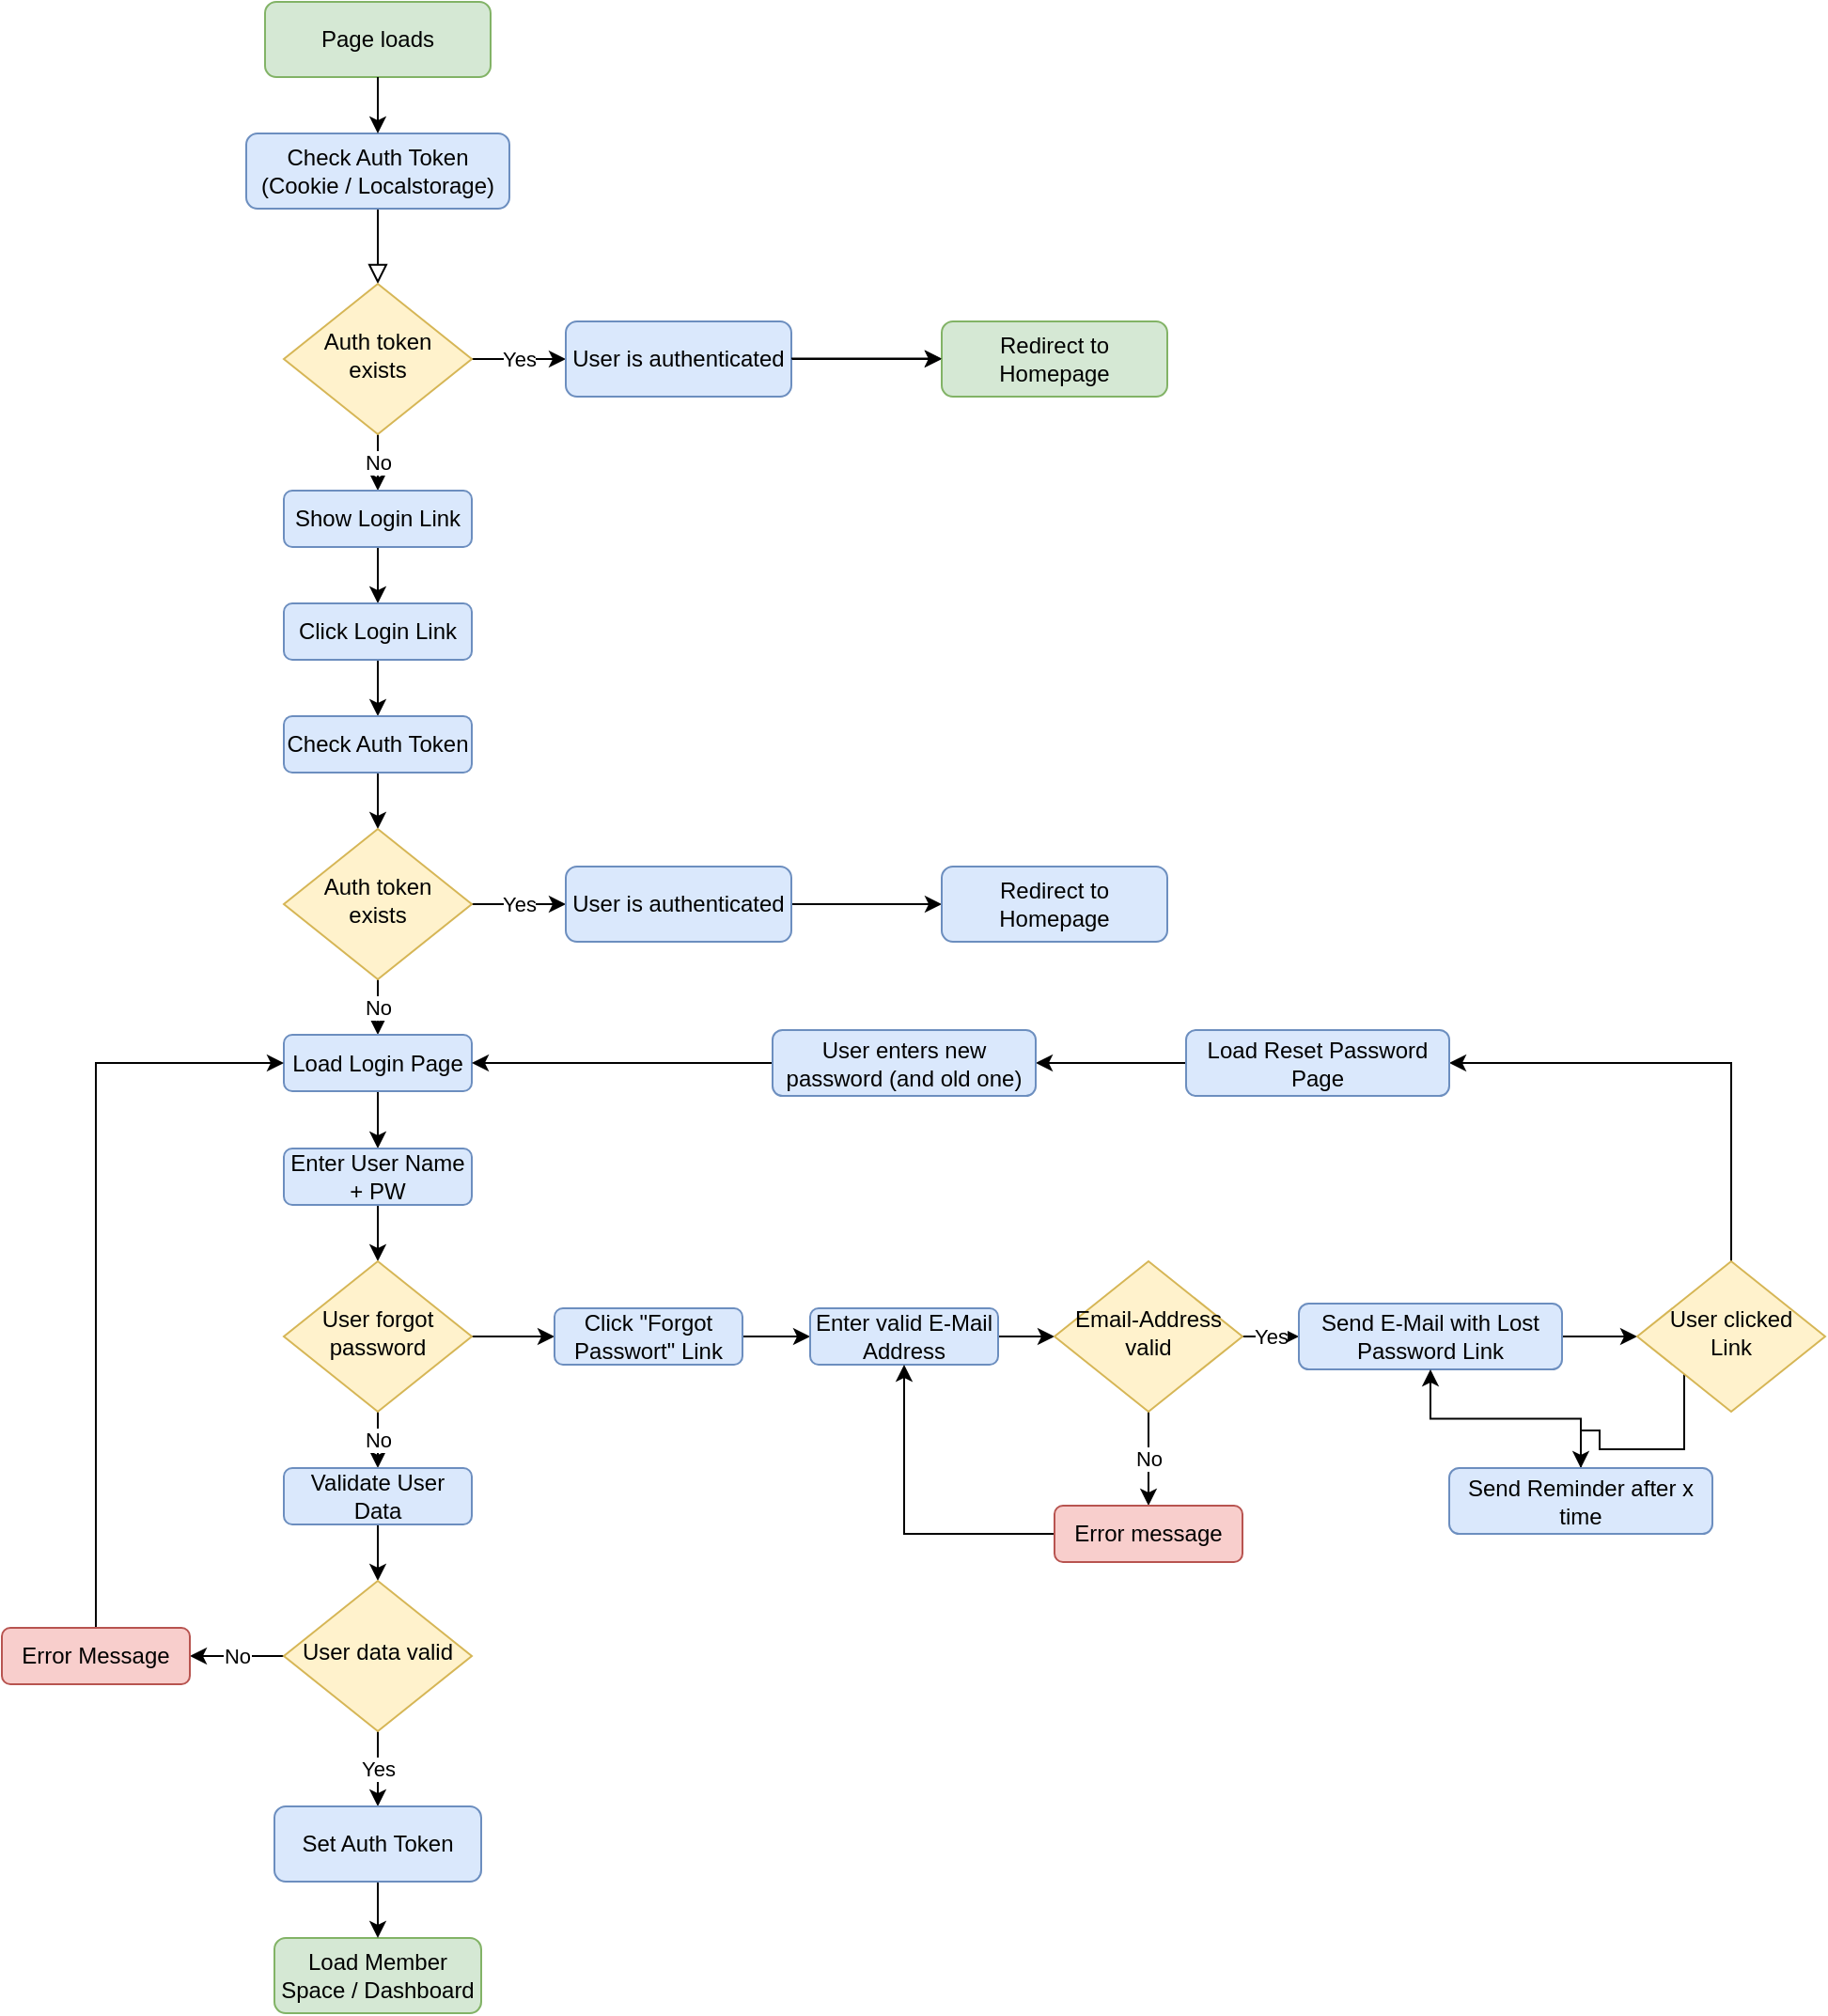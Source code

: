 <mxfile version="13.1.3" type="device"><diagram id="C5RBs43oDa-KdzZeNtuy" name="Page-1"><mxGraphModel dx="1422" dy="713" grid="1" gridSize="10" guides="1" tooltips="1" connect="1" arrows="1" fold="1" page="1" pageScale="1" pageWidth="827" pageHeight="1169" math="0" shadow="0"><root><mxCell id="WIyWlLk6GJQsqaUBKTNV-0"/><mxCell id="WIyWlLk6GJQsqaUBKTNV-1" parent="WIyWlLk6GJQsqaUBKTNV-0"/><mxCell id="WIyWlLk6GJQsqaUBKTNV-2" value="" style="rounded=0;html=1;jettySize=auto;orthogonalLoop=1;fontSize=11;endArrow=block;endFill=0;endSize=8;strokeWidth=1;shadow=0;labelBackgroundColor=none;edgeStyle=orthogonalEdgeStyle;" parent="WIyWlLk6GJQsqaUBKTNV-1" source="WIyWlLk6GJQsqaUBKTNV-3" target="WIyWlLk6GJQsqaUBKTNV-6" edge="1"><mxGeometry relative="1" as="geometry"/></mxCell><mxCell id="WIyWlLk6GJQsqaUBKTNV-3" value="Check Auth Token (Cookie / Localstorage)" style="rounded=1;whiteSpace=wrap;html=1;fontSize=12;glass=0;strokeWidth=1;shadow=0;fillColor=#dae8fc;strokeColor=#6c8ebf;" parent="WIyWlLk6GJQsqaUBKTNV-1" vertex="1"><mxGeometry x="150" y="90" width="140" height="40" as="geometry"/></mxCell><mxCell id="fWklI8TXxOahvcc1qN_I-2" value="Yes" style="edgeStyle=orthogonalEdgeStyle;rounded=0;orthogonalLoop=1;jettySize=auto;html=1;" edge="1" parent="WIyWlLk6GJQsqaUBKTNV-1" source="WIyWlLk6GJQsqaUBKTNV-6" target="WIyWlLk6GJQsqaUBKTNV-7"><mxGeometry relative="1" as="geometry"/></mxCell><mxCell id="fWklI8TXxOahvcc1qN_I-19" value="No" style="edgeStyle=orthogonalEdgeStyle;rounded=0;orthogonalLoop=1;jettySize=auto;html=1;exitX=0.5;exitY=1;exitDx=0;exitDy=0;entryX=0.5;entryY=0;entryDx=0;entryDy=0;" edge="1" parent="WIyWlLk6GJQsqaUBKTNV-1" source="WIyWlLk6GJQsqaUBKTNV-6" target="fWklI8TXxOahvcc1qN_I-5"><mxGeometry relative="1" as="geometry"/></mxCell><mxCell id="WIyWlLk6GJQsqaUBKTNV-6" value="Auth token exists" style="rhombus;whiteSpace=wrap;html=1;shadow=0;fontFamily=Helvetica;fontSize=12;align=center;strokeWidth=1;spacing=6;spacingTop=-4;fillColor=#fff2cc;strokeColor=#d6b656;" parent="WIyWlLk6GJQsqaUBKTNV-1" vertex="1"><mxGeometry x="170" y="170" width="100" height="80" as="geometry"/></mxCell><mxCell id="fWklI8TXxOahvcc1qN_I-4" value="" style="edgeStyle=orthogonalEdgeStyle;rounded=0;orthogonalLoop=1;jettySize=auto;html=1;" edge="1" parent="WIyWlLk6GJQsqaUBKTNV-1" source="WIyWlLk6GJQsqaUBKTNV-7" target="fWklI8TXxOahvcc1qN_I-3"><mxGeometry relative="1" as="geometry"/></mxCell><mxCell id="WIyWlLk6GJQsqaUBKTNV-7" value="User is authenticated" style="rounded=1;whiteSpace=wrap;html=1;fontSize=12;glass=0;strokeWidth=1;shadow=0;fillColor=#dae8fc;strokeColor=#6c8ebf;" parent="WIyWlLk6GJQsqaUBKTNV-1" vertex="1"><mxGeometry x="320" y="190" width="120" height="40" as="geometry"/></mxCell><mxCell id="fWklI8TXxOahvcc1qN_I-3" value="Redirect to Homepage" style="rounded=1;whiteSpace=wrap;html=1;fontSize=12;glass=0;strokeWidth=1;shadow=0;fillColor=#d5e8d4;strokeColor=#82b366;" vertex="1" parent="WIyWlLk6GJQsqaUBKTNV-1"><mxGeometry x="520" y="190" width="120" height="40" as="geometry"/></mxCell><mxCell id="WIyWlLk6GJQsqaUBKTNV-8" value="No" style="rounded=0;html=1;jettySize=auto;orthogonalLoop=1;fontSize=11;endArrow=block;endFill=0;endSize=8;strokeWidth=1;shadow=0;labelBackgroundColor=none;edgeStyle=orthogonalEdgeStyle;" parent="WIyWlLk6GJQsqaUBKTNV-1" target="WIyWlLk6GJQsqaUBKTNV-11" edge="1"><mxGeometry x="0.333" y="20" relative="1" as="geometry"><mxPoint as="offset"/><mxPoint x="220" y="360" as="sourcePoint"/></mxGeometry></mxCell><mxCell id="WIyWlLk6GJQsqaUBKTNV-9" value="Yes" style="edgeStyle=orthogonalEdgeStyle;rounded=0;html=1;jettySize=auto;orthogonalLoop=1;fontSize=11;endArrow=block;endFill=0;endSize=8;strokeWidth=1;shadow=0;labelBackgroundColor=none;" parent="WIyWlLk6GJQsqaUBKTNV-1" target="WIyWlLk6GJQsqaUBKTNV-12" edge="1"><mxGeometry y="10" relative="1" as="geometry"><mxPoint as="offset"/><mxPoint x="269.964" y="320.029" as="sourcePoint"/></mxGeometry></mxCell><mxCell id="fWklI8TXxOahvcc1qN_I-0" value="Page loads" style="rounded=1;whiteSpace=wrap;html=1;fontSize=12;glass=0;strokeWidth=1;shadow=0;fillColor=#d5e8d4;strokeColor=#82b366;" vertex="1" parent="WIyWlLk6GJQsqaUBKTNV-1"><mxGeometry x="160" y="20" width="120" height="40" as="geometry"/></mxCell><mxCell id="fWklI8TXxOahvcc1qN_I-1" value="" style="endArrow=classic;html=1;exitX=0.5;exitY=1;exitDx=0;exitDy=0;" edge="1" parent="WIyWlLk6GJQsqaUBKTNV-1" source="fWklI8TXxOahvcc1qN_I-0" target="WIyWlLk6GJQsqaUBKTNV-3"><mxGeometry width="50" height="50" relative="1" as="geometry"><mxPoint x="260" y="160" as="sourcePoint"/><mxPoint x="310" y="110" as="targetPoint"/></mxGeometry></mxCell><mxCell id="fWklI8TXxOahvcc1qN_I-18" style="edgeStyle=orthogonalEdgeStyle;rounded=0;orthogonalLoop=1;jettySize=auto;html=1;exitX=0.5;exitY=1;exitDx=0;exitDy=0;" edge="1" parent="WIyWlLk6GJQsqaUBKTNV-1" source="fWklI8TXxOahvcc1qN_I-5" target="fWklI8TXxOahvcc1qN_I-7"><mxGeometry relative="1" as="geometry"/></mxCell><mxCell id="fWklI8TXxOahvcc1qN_I-5" value="Show Login Link" style="rounded=1;whiteSpace=wrap;html=1;fillColor=#dae8fc;strokeColor=#6c8ebf;" vertex="1" parent="WIyWlLk6GJQsqaUBKTNV-1"><mxGeometry x="170" y="280" width="100" height="30" as="geometry"/></mxCell><mxCell id="fWklI8TXxOahvcc1qN_I-17" style="edgeStyle=orthogonalEdgeStyle;rounded=0;orthogonalLoop=1;jettySize=auto;html=1;exitX=0.5;exitY=1;exitDx=0;exitDy=0;entryX=0.5;entryY=0;entryDx=0;entryDy=0;" edge="1" parent="WIyWlLk6GJQsqaUBKTNV-1" source="fWklI8TXxOahvcc1qN_I-7" target="fWklI8TXxOahvcc1qN_I-8"><mxGeometry relative="1" as="geometry"/></mxCell><mxCell id="fWklI8TXxOahvcc1qN_I-7" value="Click Login Link" style="rounded=1;whiteSpace=wrap;html=1;fillColor=#dae8fc;strokeColor=#6c8ebf;" vertex="1" parent="WIyWlLk6GJQsqaUBKTNV-1"><mxGeometry x="170" y="340" width="100" height="30" as="geometry"/></mxCell><mxCell id="fWklI8TXxOahvcc1qN_I-15" style="edgeStyle=orthogonalEdgeStyle;rounded=0;orthogonalLoop=1;jettySize=auto;html=1;exitX=0.5;exitY=1;exitDx=0;exitDy=0;entryX=0.5;entryY=0;entryDx=0;entryDy=0;" edge="1" parent="WIyWlLk6GJQsqaUBKTNV-1" source="fWklI8TXxOahvcc1qN_I-8" target="fWklI8TXxOahvcc1qN_I-10"><mxGeometry relative="1" as="geometry"/></mxCell><mxCell id="fWklI8TXxOahvcc1qN_I-8" value="Check Auth Token" style="rounded=1;whiteSpace=wrap;html=1;fillColor=#dae8fc;strokeColor=#6c8ebf;" vertex="1" parent="WIyWlLk6GJQsqaUBKTNV-1"><mxGeometry x="170" y="400" width="100" height="30" as="geometry"/></mxCell><mxCell id="fWklI8TXxOahvcc1qN_I-9" value="" style="edgeStyle=orthogonalEdgeStyle;rounded=0;orthogonalLoop=1;jettySize=auto;html=1;" edge="1" parent="WIyWlLk6GJQsqaUBKTNV-1"><mxGeometry relative="1" as="geometry"><mxPoint x="440" y="209.71" as="sourcePoint"/><mxPoint x="520" y="209.71" as="targetPoint"/></mxGeometry></mxCell><mxCell id="fWklI8TXxOahvcc1qN_I-13" value="Yes" style="edgeStyle=orthogonalEdgeStyle;rounded=0;orthogonalLoop=1;jettySize=auto;html=1;exitX=1;exitY=0.5;exitDx=0;exitDy=0;entryX=0;entryY=0.5;entryDx=0;entryDy=0;" edge="1" parent="WIyWlLk6GJQsqaUBKTNV-1" source="fWklI8TXxOahvcc1qN_I-10" target="fWklI8TXxOahvcc1qN_I-11"><mxGeometry relative="1" as="geometry"/></mxCell><mxCell id="fWklI8TXxOahvcc1qN_I-21" value="No" style="edgeStyle=orthogonalEdgeStyle;rounded=0;orthogonalLoop=1;jettySize=auto;html=1;exitX=0.5;exitY=1;exitDx=0;exitDy=0;" edge="1" parent="WIyWlLk6GJQsqaUBKTNV-1" source="fWklI8TXxOahvcc1qN_I-10" target="fWklI8TXxOahvcc1qN_I-20"><mxGeometry relative="1" as="geometry"/></mxCell><mxCell id="fWklI8TXxOahvcc1qN_I-10" value="Auth token exists" style="rhombus;whiteSpace=wrap;html=1;shadow=0;fontFamily=Helvetica;fontSize=12;align=center;strokeWidth=1;spacing=6;spacingTop=-4;fillColor=#fff2cc;strokeColor=#d6b656;" vertex="1" parent="WIyWlLk6GJQsqaUBKTNV-1"><mxGeometry x="170" y="460" width="100" height="80" as="geometry"/></mxCell><mxCell id="fWklI8TXxOahvcc1qN_I-14" style="edgeStyle=orthogonalEdgeStyle;rounded=0;orthogonalLoop=1;jettySize=auto;html=1;exitX=1;exitY=0.5;exitDx=0;exitDy=0;entryX=0;entryY=0.5;entryDx=0;entryDy=0;" edge="1" parent="WIyWlLk6GJQsqaUBKTNV-1" source="fWklI8TXxOahvcc1qN_I-11" target="fWklI8TXxOahvcc1qN_I-12"><mxGeometry relative="1" as="geometry"/></mxCell><mxCell id="fWklI8TXxOahvcc1qN_I-11" value="User is authenticated" style="rounded=1;whiteSpace=wrap;html=1;fontSize=12;glass=0;strokeWidth=1;shadow=0;fillColor=#dae8fc;strokeColor=#6c8ebf;" vertex="1" parent="WIyWlLk6GJQsqaUBKTNV-1"><mxGeometry x="320" y="480" width="120" height="40" as="geometry"/></mxCell><mxCell id="fWklI8TXxOahvcc1qN_I-12" value="Redirect to Homepage" style="rounded=1;whiteSpace=wrap;html=1;fontSize=12;glass=0;strokeWidth=1;shadow=0;fillColor=#dae8fc;strokeColor=#6c8ebf;" vertex="1" parent="WIyWlLk6GJQsqaUBKTNV-1"><mxGeometry x="520" y="480" width="120" height="40" as="geometry"/></mxCell><mxCell id="fWklI8TXxOahvcc1qN_I-23" style="edgeStyle=orthogonalEdgeStyle;rounded=0;orthogonalLoop=1;jettySize=auto;html=1;exitX=0.5;exitY=1;exitDx=0;exitDy=0;entryX=0.5;entryY=0;entryDx=0;entryDy=0;" edge="1" parent="WIyWlLk6GJQsqaUBKTNV-1" source="fWklI8TXxOahvcc1qN_I-20" target="fWklI8TXxOahvcc1qN_I-22"><mxGeometry relative="1" as="geometry"/></mxCell><mxCell id="fWklI8TXxOahvcc1qN_I-20" value="Load Login Page" style="rounded=1;whiteSpace=wrap;html=1;fillColor=#dae8fc;strokeColor=#6c8ebf;" vertex="1" parent="WIyWlLk6GJQsqaUBKTNV-1"><mxGeometry x="170" y="569.5" width="100" height="30" as="geometry"/></mxCell><mxCell id="fWklI8TXxOahvcc1qN_I-25" style="edgeStyle=orthogonalEdgeStyle;rounded=0;orthogonalLoop=1;jettySize=auto;html=1;exitX=0.5;exitY=1;exitDx=0;exitDy=0;" edge="1" parent="WIyWlLk6GJQsqaUBKTNV-1" source="fWklI8TXxOahvcc1qN_I-22" target="fWklI8TXxOahvcc1qN_I-24"><mxGeometry relative="1" as="geometry"/></mxCell><mxCell id="fWklI8TXxOahvcc1qN_I-22" value="Enter User Name + PW" style="rounded=1;whiteSpace=wrap;html=1;fillColor=#dae8fc;strokeColor=#6c8ebf;" vertex="1" parent="WIyWlLk6GJQsqaUBKTNV-1"><mxGeometry x="170" y="630" width="100" height="30" as="geometry"/></mxCell><mxCell id="fWklI8TXxOahvcc1qN_I-27" value="No&lt;br&gt;" style="edgeStyle=orthogonalEdgeStyle;rounded=0;orthogonalLoop=1;jettySize=auto;html=1;exitX=0.5;exitY=1;exitDx=0;exitDy=0;" edge="1" parent="WIyWlLk6GJQsqaUBKTNV-1" source="fWklI8TXxOahvcc1qN_I-24" target="fWklI8TXxOahvcc1qN_I-26"><mxGeometry relative="1" as="geometry"/></mxCell><mxCell id="fWklI8TXxOahvcc1qN_I-30" style="edgeStyle=orthogonalEdgeStyle;rounded=0;orthogonalLoop=1;jettySize=auto;html=1;exitX=1;exitY=0.5;exitDx=0;exitDy=0;entryX=0;entryY=0.5;entryDx=0;entryDy=0;" edge="1" parent="WIyWlLk6GJQsqaUBKTNV-1" source="fWklI8TXxOahvcc1qN_I-24" target="fWklI8TXxOahvcc1qN_I-29"><mxGeometry relative="1" as="geometry"/></mxCell><mxCell id="fWklI8TXxOahvcc1qN_I-24" value="User forgot password" style="rhombus;whiteSpace=wrap;html=1;shadow=0;fontFamily=Helvetica;fontSize=12;align=center;strokeWidth=1;spacing=6;spacingTop=-4;fillColor=#fff2cc;strokeColor=#d6b656;" vertex="1" parent="WIyWlLk6GJQsqaUBKTNV-1"><mxGeometry x="170" y="690" width="100" height="80" as="geometry"/></mxCell><mxCell id="fWklI8TXxOahvcc1qN_I-51" style="edgeStyle=orthogonalEdgeStyle;rounded=0;orthogonalLoop=1;jettySize=auto;html=1;exitX=0.5;exitY=1;exitDx=0;exitDy=0;entryX=0.5;entryY=0;entryDx=0;entryDy=0;" edge="1" parent="WIyWlLk6GJQsqaUBKTNV-1" source="fWklI8TXxOahvcc1qN_I-26" target="fWklI8TXxOahvcc1qN_I-28"><mxGeometry relative="1" as="geometry"/></mxCell><mxCell id="fWklI8TXxOahvcc1qN_I-26" value="Validate User Data" style="rounded=1;whiteSpace=wrap;html=1;fillColor=#dae8fc;strokeColor=#6c8ebf;" vertex="1" parent="WIyWlLk6GJQsqaUBKTNV-1"><mxGeometry x="170" y="800" width="100" height="30" as="geometry"/></mxCell><mxCell id="fWklI8TXxOahvcc1qN_I-49" value="No" style="edgeStyle=orthogonalEdgeStyle;rounded=0;orthogonalLoop=1;jettySize=auto;html=1;entryX=1;entryY=0.5;entryDx=0;entryDy=0;" edge="1" parent="WIyWlLk6GJQsqaUBKTNV-1" source="fWklI8TXxOahvcc1qN_I-28" target="fWklI8TXxOahvcc1qN_I-48"><mxGeometry relative="1" as="geometry"/></mxCell><mxCell id="fWklI8TXxOahvcc1qN_I-54" value="Yes" style="edgeStyle=orthogonalEdgeStyle;rounded=0;orthogonalLoop=1;jettySize=auto;html=1;exitX=0.5;exitY=1;exitDx=0;exitDy=0;" edge="1" parent="WIyWlLk6GJQsqaUBKTNV-1" source="fWklI8TXxOahvcc1qN_I-28" target="fWklI8TXxOahvcc1qN_I-53"><mxGeometry relative="1" as="geometry"/></mxCell><mxCell id="fWklI8TXxOahvcc1qN_I-28" value="User data valid" style="rhombus;whiteSpace=wrap;html=1;shadow=0;fontFamily=Helvetica;fontSize=12;align=center;strokeWidth=1;spacing=6;spacingTop=-4;fillColor=#fff2cc;strokeColor=#d6b656;" vertex="1" parent="WIyWlLk6GJQsqaUBKTNV-1"><mxGeometry x="170" y="860" width="100" height="80" as="geometry"/></mxCell><mxCell id="fWklI8TXxOahvcc1qN_I-32" value="" style="edgeStyle=orthogonalEdgeStyle;rounded=0;orthogonalLoop=1;jettySize=auto;html=1;" edge="1" parent="WIyWlLk6GJQsqaUBKTNV-1" source="fWklI8TXxOahvcc1qN_I-29" target="fWklI8TXxOahvcc1qN_I-31"><mxGeometry relative="1" as="geometry"/></mxCell><mxCell id="fWklI8TXxOahvcc1qN_I-29" value="Click &quot;Forgot Passwort&quot; Link" style="rounded=1;whiteSpace=wrap;html=1;fillColor=#dae8fc;strokeColor=#6c8ebf;" vertex="1" parent="WIyWlLk6GJQsqaUBKTNV-1"><mxGeometry x="314" y="715" width="100" height="30" as="geometry"/></mxCell><mxCell id="fWklI8TXxOahvcc1qN_I-34" style="edgeStyle=orthogonalEdgeStyle;rounded=0;orthogonalLoop=1;jettySize=auto;html=1;exitX=1;exitY=0.5;exitDx=0;exitDy=0;entryX=0;entryY=0.5;entryDx=0;entryDy=0;" edge="1" parent="WIyWlLk6GJQsqaUBKTNV-1" source="fWklI8TXxOahvcc1qN_I-31" target="fWklI8TXxOahvcc1qN_I-33"><mxGeometry relative="1" as="geometry"/></mxCell><mxCell id="fWklI8TXxOahvcc1qN_I-31" value="Enter valid E-Mail Address" style="rounded=1;whiteSpace=wrap;html=1;fillColor=#dae8fc;strokeColor=#6c8ebf;" vertex="1" parent="WIyWlLk6GJQsqaUBKTNV-1"><mxGeometry x="450" y="715" width="100" height="30" as="geometry"/></mxCell><mxCell id="fWklI8TXxOahvcc1qN_I-35" value="No" style="edgeStyle=orthogonalEdgeStyle;rounded=0;orthogonalLoop=1;jettySize=auto;html=1;exitX=0.5;exitY=1;exitDx=0;exitDy=0;entryX=0.5;entryY=0;entryDx=0;entryDy=0;" edge="1" parent="WIyWlLk6GJQsqaUBKTNV-1" source="fWklI8TXxOahvcc1qN_I-33" target="fWklI8TXxOahvcc1qN_I-36"><mxGeometry relative="1" as="geometry"><mxPoint x="630.034" y="810" as="targetPoint"/></mxGeometry></mxCell><mxCell id="fWklI8TXxOahvcc1qN_I-39" value="Yes" style="edgeStyle=orthogonalEdgeStyle;rounded=0;orthogonalLoop=1;jettySize=auto;html=1;exitX=1;exitY=0.5;exitDx=0;exitDy=0;entryX=0;entryY=0.5;entryDx=0;entryDy=0;" edge="1" parent="WIyWlLk6GJQsqaUBKTNV-1" source="fWklI8TXxOahvcc1qN_I-33" target="fWklI8TXxOahvcc1qN_I-38"><mxGeometry relative="1" as="geometry"/></mxCell><mxCell id="fWklI8TXxOahvcc1qN_I-33" value="Email-Address valid" style="rhombus;whiteSpace=wrap;html=1;shadow=0;fontFamily=Helvetica;fontSize=12;align=center;strokeWidth=1;spacing=6;spacingTop=-4;fillColor=#fff2cc;strokeColor=#d6b656;" vertex="1" parent="WIyWlLk6GJQsqaUBKTNV-1"><mxGeometry x="580" y="690" width="100" height="80" as="geometry"/></mxCell><mxCell id="fWklI8TXxOahvcc1qN_I-37" style="edgeStyle=orthogonalEdgeStyle;rounded=0;orthogonalLoop=1;jettySize=auto;html=1;entryX=0.5;entryY=1;entryDx=0;entryDy=0;" edge="1" parent="WIyWlLk6GJQsqaUBKTNV-1" source="fWklI8TXxOahvcc1qN_I-36" target="fWklI8TXxOahvcc1qN_I-31"><mxGeometry relative="1" as="geometry"/></mxCell><mxCell id="fWklI8TXxOahvcc1qN_I-36" value="Error message" style="rounded=1;whiteSpace=wrap;html=1;fillColor=#f8cecc;strokeColor=#b85450;" vertex="1" parent="WIyWlLk6GJQsqaUBKTNV-1"><mxGeometry x="580" y="820" width="100" height="30" as="geometry"/></mxCell><mxCell id="fWklI8TXxOahvcc1qN_I-41" style="edgeStyle=orthogonalEdgeStyle;rounded=0;orthogonalLoop=1;jettySize=auto;html=1;exitX=1;exitY=0.5;exitDx=0;exitDy=0;entryX=0;entryY=0.5;entryDx=0;entryDy=0;" edge="1" parent="WIyWlLk6GJQsqaUBKTNV-1" source="fWklI8TXxOahvcc1qN_I-38" target="fWklI8TXxOahvcc1qN_I-42"><mxGeometry relative="1" as="geometry"><mxPoint x="880" y="730" as="targetPoint"/></mxGeometry></mxCell><mxCell id="fWklI8TXxOahvcc1qN_I-38" value="Send E-Mail with Lost Password Link" style="rounded=1;whiteSpace=wrap;html=1;fillColor=#dae8fc;strokeColor=#6c8ebf;" vertex="1" parent="WIyWlLk6GJQsqaUBKTNV-1"><mxGeometry x="710" y="712.5" width="140" height="35" as="geometry"/></mxCell><mxCell id="fWklI8TXxOahvcc1qN_I-46" style="edgeStyle=orthogonalEdgeStyle;rounded=0;orthogonalLoop=1;jettySize=auto;html=1;exitX=0;exitY=1;exitDx=0;exitDy=0;entryX=0.5;entryY=0;entryDx=0;entryDy=0;" edge="1" parent="WIyWlLk6GJQsqaUBKTNV-1" source="fWklI8TXxOahvcc1qN_I-42" target="fWklI8TXxOahvcc1qN_I-44"><mxGeometry relative="1" as="geometry"/></mxCell><mxCell id="fWklI8TXxOahvcc1qN_I-61" style="edgeStyle=orthogonalEdgeStyle;rounded=0;orthogonalLoop=1;jettySize=auto;html=1;exitX=0.5;exitY=0;exitDx=0;exitDy=0;entryX=1;entryY=0.5;entryDx=0;entryDy=0;" edge="1" parent="WIyWlLk6GJQsqaUBKTNV-1" source="fWklI8TXxOahvcc1qN_I-42" target="fWklI8TXxOahvcc1qN_I-59"><mxGeometry relative="1" as="geometry"/></mxCell><mxCell id="fWklI8TXxOahvcc1qN_I-42" value="User clicked Link" style="rhombus;whiteSpace=wrap;html=1;shadow=0;fontFamily=Helvetica;fontSize=12;align=center;strokeWidth=1;spacing=6;spacingTop=-4;fillColor=#fff2cc;strokeColor=#d6b656;" vertex="1" parent="WIyWlLk6GJQsqaUBKTNV-1"><mxGeometry x="890" y="690" width="100" height="80" as="geometry"/></mxCell><mxCell id="fWklI8TXxOahvcc1qN_I-47" style="edgeStyle=orthogonalEdgeStyle;rounded=0;orthogonalLoop=1;jettySize=auto;html=1;" edge="1" parent="WIyWlLk6GJQsqaUBKTNV-1" source="fWklI8TXxOahvcc1qN_I-44" target="fWklI8TXxOahvcc1qN_I-38"><mxGeometry relative="1" as="geometry"/></mxCell><mxCell id="fWklI8TXxOahvcc1qN_I-44" value="Send Reminder after x time" style="rounded=1;whiteSpace=wrap;html=1;fillColor=#dae8fc;strokeColor=#6c8ebf;" vertex="1" parent="WIyWlLk6GJQsqaUBKTNV-1"><mxGeometry x="790" y="800" width="140" height="35" as="geometry"/></mxCell><mxCell id="fWklI8TXxOahvcc1qN_I-50" style="edgeStyle=orthogonalEdgeStyle;rounded=0;orthogonalLoop=1;jettySize=auto;html=1;exitX=0.5;exitY=0;exitDx=0;exitDy=0;entryX=0;entryY=0.5;entryDx=0;entryDy=0;" edge="1" parent="WIyWlLk6GJQsqaUBKTNV-1" source="fWklI8TXxOahvcc1qN_I-48" target="fWklI8TXxOahvcc1qN_I-20"><mxGeometry relative="1" as="geometry"/></mxCell><mxCell id="fWklI8TXxOahvcc1qN_I-48" value="Error Message" style="rounded=1;whiteSpace=wrap;html=1;fillColor=#f8cecc;strokeColor=#b85450;" vertex="1" parent="WIyWlLk6GJQsqaUBKTNV-1"><mxGeometry x="20" y="885" width="100" height="30" as="geometry"/></mxCell><mxCell id="fWklI8TXxOahvcc1qN_I-52" value="Load Member Space / Dashboard" style="rounded=1;whiteSpace=wrap;html=1;fillColor=#d5e8d4;strokeColor=#82b366;" vertex="1" parent="WIyWlLk6GJQsqaUBKTNV-1"><mxGeometry x="165" y="1050" width="110" height="40" as="geometry"/></mxCell><mxCell id="fWklI8TXxOahvcc1qN_I-57" style="edgeStyle=orthogonalEdgeStyle;rounded=0;orthogonalLoop=1;jettySize=auto;html=1;exitX=0.5;exitY=1;exitDx=0;exitDy=0;" edge="1" parent="WIyWlLk6GJQsqaUBKTNV-1" source="fWklI8TXxOahvcc1qN_I-53" target="fWklI8TXxOahvcc1qN_I-52"><mxGeometry relative="1" as="geometry"/></mxCell><mxCell id="fWklI8TXxOahvcc1qN_I-53" value="Set Auth Token" style="rounded=1;whiteSpace=wrap;html=1;fillColor=#dae8fc;strokeColor=#6c8ebf;" vertex="1" parent="WIyWlLk6GJQsqaUBKTNV-1"><mxGeometry x="165" y="980" width="110" height="40" as="geometry"/></mxCell><mxCell id="fWklI8TXxOahvcc1qN_I-62" style="edgeStyle=orthogonalEdgeStyle;rounded=0;orthogonalLoop=1;jettySize=auto;html=1;exitX=0;exitY=0.5;exitDx=0;exitDy=0;entryX=1;entryY=0.5;entryDx=0;entryDy=0;" edge="1" parent="WIyWlLk6GJQsqaUBKTNV-1" source="fWklI8TXxOahvcc1qN_I-59" target="fWklI8TXxOahvcc1qN_I-60"><mxGeometry relative="1" as="geometry"/></mxCell><mxCell id="fWklI8TXxOahvcc1qN_I-59" value="Load Reset Password Page" style="rounded=1;whiteSpace=wrap;html=1;fillColor=#dae8fc;strokeColor=#6c8ebf;" vertex="1" parent="WIyWlLk6GJQsqaUBKTNV-1"><mxGeometry x="650" y="567" width="140" height="35" as="geometry"/></mxCell><mxCell id="fWklI8TXxOahvcc1qN_I-63" style="edgeStyle=orthogonalEdgeStyle;rounded=0;orthogonalLoop=1;jettySize=auto;html=1;exitX=0;exitY=0.5;exitDx=0;exitDy=0;entryX=1;entryY=0.5;entryDx=0;entryDy=0;" edge="1" parent="WIyWlLk6GJQsqaUBKTNV-1" source="fWklI8TXxOahvcc1qN_I-60" target="fWklI8TXxOahvcc1qN_I-20"><mxGeometry relative="1" as="geometry"/></mxCell><mxCell id="fWklI8TXxOahvcc1qN_I-60" value="User enters new password (and old one)" style="rounded=1;whiteSpace=wrap;html=1;fillColor=#dae8fc;strokeColor=#6c8ebf;" vertex="1" parent="WIyWlLk6GJQsqaUBKTNV-1"><mxGeometry x="430" y="567" width="140" height="35" as="geometry"/></mxCell></root></mxGraphModel></diagram></mxfile>